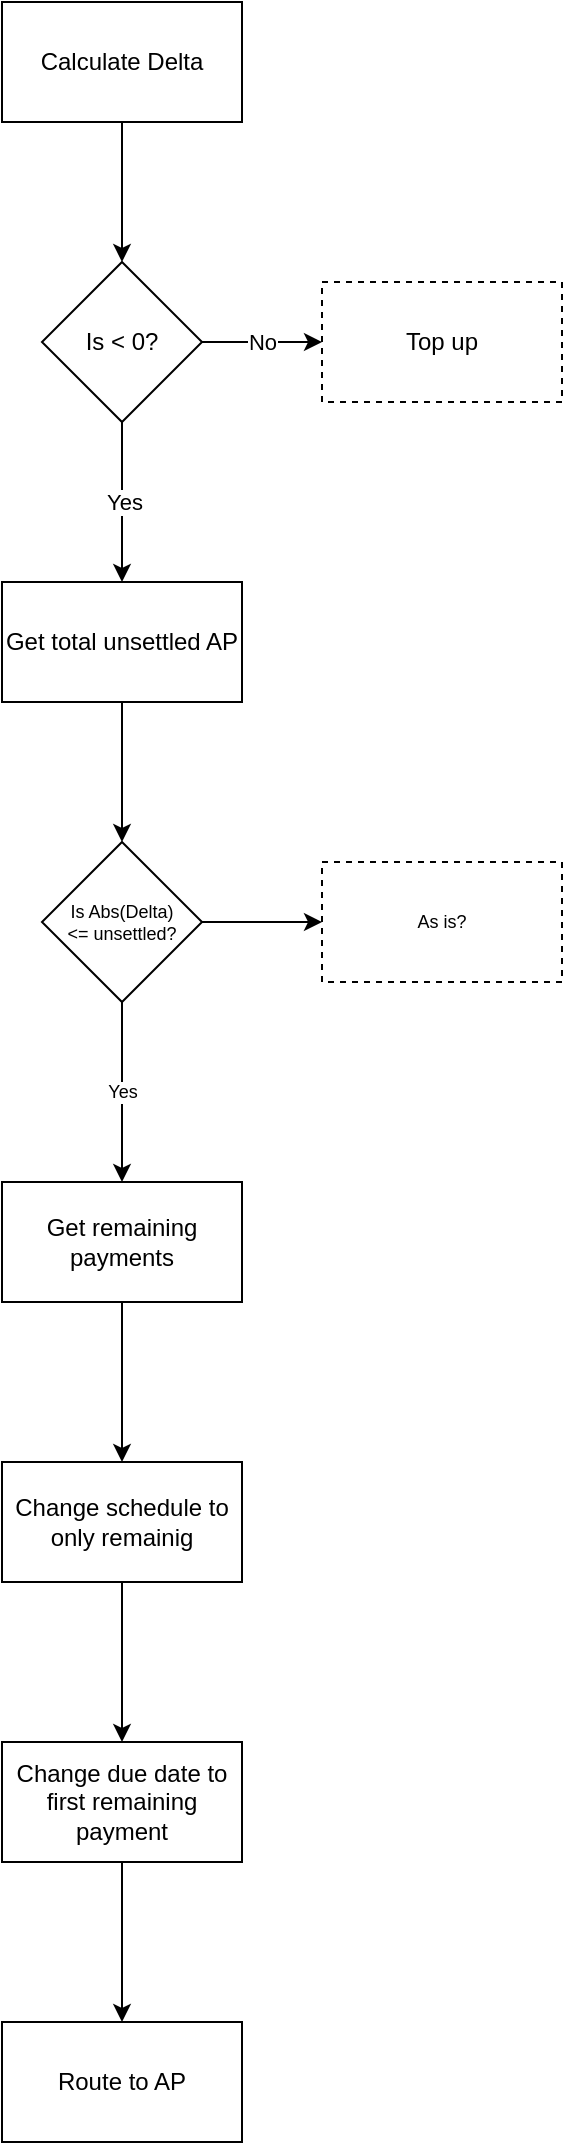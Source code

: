 <mxfile version="16.6.3" type="github">
  <diagram id="qEQCgVEGYSxdwCo334IR" name="Page-1">
    <mxGraphModel dx="1422" dy="754" grid="1" gridSize="10" guides="1" tooltips="1" connect="1" arrows="1" fold="1" page="1" pageScale="1" pageWidth="827" pageHeight="1169" math="0" shadow="0">
      <root>
        <mxCell id="0" />
        <mxCell id="1" parent="0" />
        <mxCell id="rNH33JsrCz6pZrI6Srnp-11" value="" style="edgeStyle=orthogonalEdgeStyle;rounded=0;orthogonalLoop=1;jettySize=auto;html=1;" edge="1" parent="1" source="rNH33JsrCz6pZrI6Srnp-2" target="rNH33JsrCz6pZrI6Srnp-10">
          <mxGeometry relative="1" as="geometry" />
        </mxCell>
        <mxCell id="rNH33JsrCz6pZrI6Srnp-2" value="Get total unsettled AP" style="rounded=0;whiteSpace=wrap;html=1;" vertex="1" parent="1">
          <mxGeometry x="320" y="330" width="120" height="60" as="geometry" />
        </mxCell>
        <mxCell id="rNH33JsrCz6pZrI6Srnp-5" value="" style="edgeStyle=orthogonalEdgeStyle;rounded=0;orthogonalLoop=1;jettySize=auto;html=1;" edge="1" parent="1" source="rNH33JsrCz6pZrI6Srnp-3" target="rNH33JsrCz6pZrI6Srnp-4">
          <mxGeometry relative="1" as="geometry" />
        </mxCell>
        <mxCell id="rNH33JsrCz6pZrI6Srnp-3" value="Calculate Delta" style="rounded=0;whiteSpace=wrap;html=1;" vertex="1" parent="1">
          <mxGeometry x="320" y="40" width="120" height="60" as="geometry" />
        </mxCell>
        <mxCell id="rNH33JsrCz6pZrI6Srnp-7" value="No" style="edgeStyle=orthogonalEdgeStyle;rounded=0;orthogonalLoop=1;jettySize=auto;html=1;" edge="1" parent="1" source="rNH33JsrCz6pZrI6Srnp-4" target="rNH33JsrCz6pZrI6Srnp-6">
          <mxGeometry relative="1" as="geometry" />
        </mxCell>
        <mxCell id="rNH33JsrCz6pZrI6Srnp-9" value="Yes" style="edgeStyle=orthogonalEdgeStyle;rounded=0;orthogonalLoop=1;jettySize=auto;html=1;" edge="1" parent="1" source="rNH33JsrCz6pZrI6Srnp-4">
          <mxGeometry relative="1" as="geometry">
            <mxPoint x="380" y="330" as="targetPoint" />
          </mxGeometry>
        </mxCell>
        <mxCell id="rNH33JsrCz6pZrI6Srnp-4" value="Is &amp;lt; 0?" style="rhombus;whiteSpace=wrap;html=1;rounded=0;" vertex="1" parent="1">
          <mxGeometry x="340" y="170" width="80" height="80" as="geometry" />
        </mxCell>
        <mxCell id="rNH33JsrCz6pZrI6Srnp-6" value="Top up" style="whiteSpace=wrap;html=1;rounded=0;dashed=1;" vertex="1" parent="1">
          <mxGeometry x="480" y="180" width="120" height="60" as="geometry" />
        </mxCell>
        <mxCell id="rNH33JsrCz6pZrI6Srnp-13" value="Yes" style="edgeStyle=orthogonalEdgeStyle;rounded=0;orthogonalLoop=1;jettySize=auto;html=1;fontSize=9;" edge="1" parent="1" source="rNH33JsrCz6pZrI6Srnp-10" target="rNH33JsrCz6pZrI6Srnp-12">
          <mxGeometry relative="1" as="geometry" />
        </mxCell>
        <mxCell id="rNH33JsrCz6pZrI6Srnp-21" value="" style="edgeStyle=orthogonalEdgeStyle;rounded=0;orthogonalLoop=1;jettySize=auto;html=1;fontSize=12;" edge="1" parent="1" source="rNH33JsrCz6pZrI6Srnp-10" target="rNH33JsrCz6pZrI6Srnp-20">
          <mxGeometry relative="1" as="geometry" />
        </mxCell>
        <mxCell id="rNH33JsrCz6pZrI6Srnp-10" value="Is Abs(Delta) &lt;br&gt;&amp;lt;= unsettled?" style="rhombus;whiteSpace=wrap;html=1;rounded=0;fontSize=9;" vertex="1" parent="1">
          <mxGeometry x="340" y="460" width="80" height="80" as="geometry" />
        </mxCell>
        <mxCell id="rNH33JsrCz6pZrI6Srnp-15" value="" style="edgeStyle=orthogonalEdgeStyle;rounded=0;orthogonalLoop=1;jettySize=auto;html=1;fontSize=12;" edge="1" parent="1" source="rNH33JsrCz6pZrI6Srnp-12" target="rNH33JsrCz6pZrI6Srnp-14">
          <mxGeometry relative="1" as="geometry" />
        </mxCell>
        <mxCell id="rNH33JsrCz6pZrI6Srnp-12" value="Get remaining payments" style="whiteSpace=wrap;html=1;fontSize=12;rounded=0;" vertex="1" parent="1">
          <mxGeometry x="320" y="630" width="120" height="60" as="geometry" />
        </mxCell>
        <mxCell id="rNH33JsrCz6pZrI6Srnp-17" value="" style="edgeStyle=orthogonalEdgeStyle;rounded=0;orthogonalLoop=1;jettySize=auto;html=1;fontSize=12;" edge="1" parent="1" source="rNH33JsrCz6pZrI6Srnp-14" target="rNH33JsrCz6pZrI6Srnp-16">
          <mxGeometry relative="1" as="geometry" />
        </mxCell>
        <mxCell id="rNH33JsrCz6pZrI6Srnp-14" value="Change schedule to only remainig" style="whiteSpace=wrap;html=1;fontSize=12;rounded=0;" vertex="1" parent="1">
          <mxGeometry x="320" y="770" width="120" height="60" as="geometry" />
        </mxCell>
        <mxCell id="rNH33JsrCz6pZrI6Srnp-19" value="" style="edgeStyle=orthogonalEdgeStyle;rounded=0;orthogonalLoop=1;jettySize=auto;html=1;fontSize=12;" edge="1" parent="1" source="rNH33JsrCz6pZrI6Srnp-16" target="rNH33JsrCz6pZrI6Srnp-18">
          <mxGeometry relative="1" as="geometry" />
        </mxCell>
        <mxCell id="rNH33JsrCz6pZrI6Srnp-16" value="Change due date to first remaining payment" style="whiteSpace=wrap;html=1;fontSize=12;rounded=0;" vertex="1" parent="1">
          <mxGeometry x="320" y="910" width="120" height="60" as="geometry" />
        </mxCell>
        <mxCell id="rNH33JsrCz6pZrI6Srnp-18" value="Route to AP" style="whiteSpace=wrap;html=1;fontSize=12;rounded=0;" vertex="1" parent="1">
          <mxGeometry x="320" y="1050" width="120" height="60" as="geometry" />
        </mxCell>
        <mxCell id="rNH33JsrCz6pZrI6Srnp-20" value="As is?" style="whiteSpace=wrap;html=1;fontSize=9;rounded=0;dashed=1;" vertex="1" parent="1">
          <mxGeometry x="480" y="470" width="120" height="60" as="geometry" />
        </mxCell>
      </root>
    </mxGraphModel>
  </diagram>
</mxfile>
